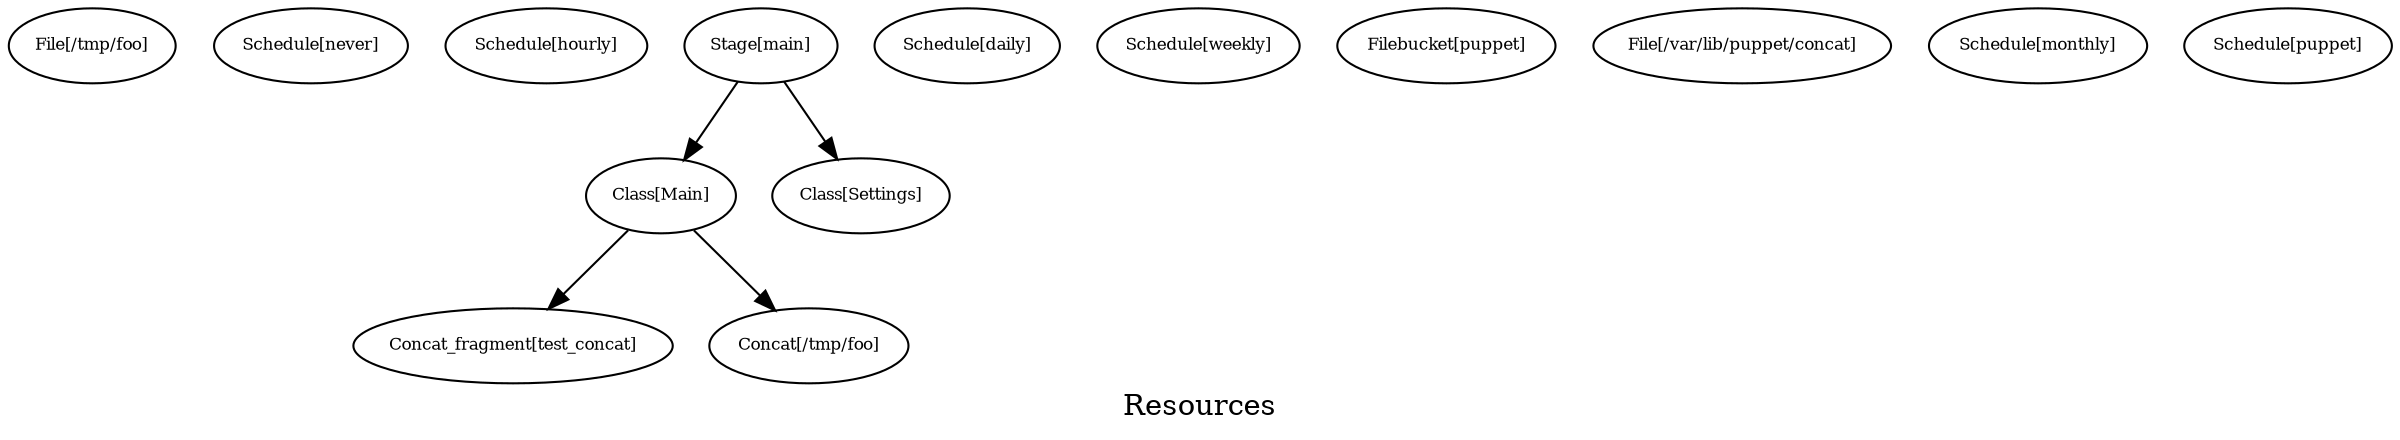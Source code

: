 digraph Resources {
    label = "Resources"
    "File[/tmp/foo]" [
        fontsize = 8,
        label = "File[/tmp/foo]"
    ]

    "Schedule[never]" [
        fontsize = 8,
        label = "Schedule[never]"
    ]

    "Schedule[hourly]" [
        fontsize = 8,
        label = "Schedule[hourly]"
    ]

    "Concat_fragment[test_concat]" [
        fontsize = 8,
        label = "Concat_fragment[test_concat]"
    ]

    "Concat[/tmp/foo]" [
        fontsize = 8,
        label = "Concat[/tmp/foo]"
    ]

    "Schedule[daily]" [
        fontsize = 8,
        label = "Schedule[daily]"
    ]

    "Stage[main]" [
        fontsize = 8,
        label = "Stage[main]"
    ]

    "Schedule[weekly]" [
        fontsize = 8,
        label = "Schedule[weekly]"
    ]

    "Filebucket[puppet]" [
        fontsize = 8,
        label = "Filebucket[puppet]"
    ]

    "Class[Main]" [
        fontsize = 8,
        label = "Class[Main]"
    ]

    "Class[Settings]" [
        fontsize = 8,
        label = "Class[Settings]"
    ]

    "File[/var/lib/puppet/concat]" [
        fontsize = 8,
        label = "File[/var/lib/puppet/concat]"
    ]

    "Schedule[monthly]" [
        fontsize = 8,
        label = "Schedule[monthly]"
    ]

    "Schedule[puppet]" [
        fontsize = 8,
        label = "Schedule[puppet]"
    ]

    "Class[Main]" -> "Concat_fragment[test_concat]" [
        fontsize = 8
    ]

    "Class[Main]" -> "Concat[/tmp/foo]" [
        fontsize = 8
    ]

    "Stage[main]" -> "Class[Main]" [
        fontsize = 8
    ]

    "Stage[main]" -> "Class[Settings]" [
        fontsize = 8
    ]

}
